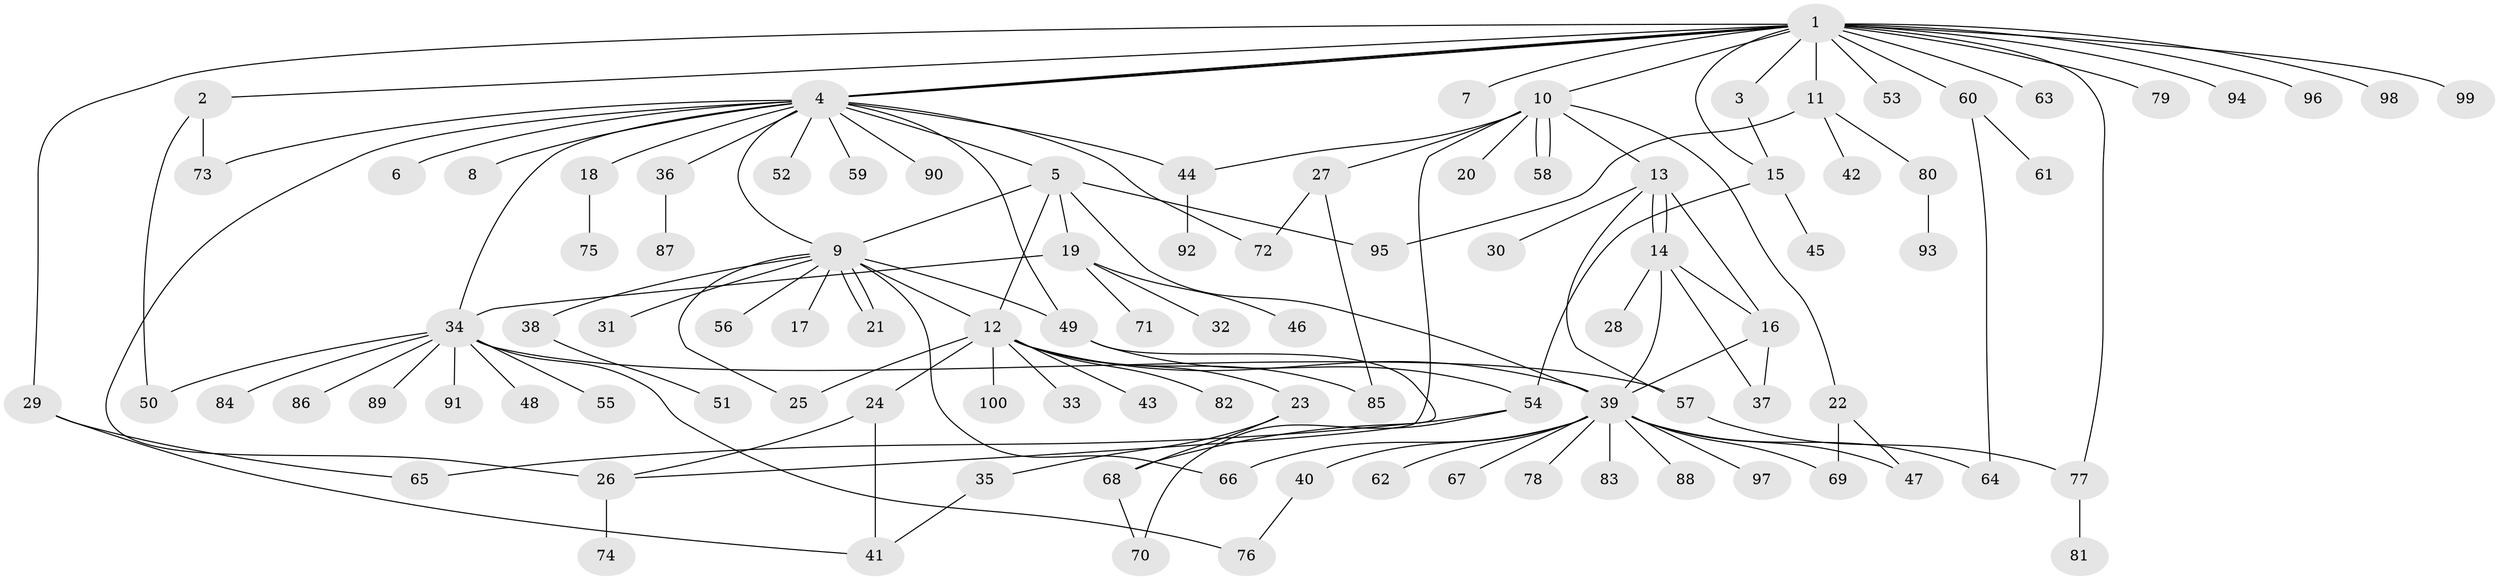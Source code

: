// coarse degree distribution, {18: 0.01282051282051282, 3: 0.08974358974358974, 2: 0.20512820512820512, 16: 0.01282051282051282, 9: 0.01282051282051282, 1: 0.5256410256410257, 13: 0.01282051282051282, 7: 0.01282051282051282, 11: 0.01282051282051282, 5: 0.038461538461538464, 6: 0.01282051282051282, 4: 0.02564102564102564, 12: 0.01282051282051282, 15: 0.01282051282051282}
// Generated by graph-tools (version 1.1) at 2025/41/03/06/25 10:41:45]
// undirected, 100 vertices, 136 edges
graph export_dot {
graph [start="1"]
  node [color=gray90,style=filled];
  1;
  2;
  3;
  4;
  5;
  6;
  7;
  8;
  9;
  10;
  11;
  12;
  13;
  14;
  15;
  16;
  17;
  18;
  19;
  20;
  21;
  22;
  23;
  24;
  25;
  26;
  27;
  28;
  29;
  30;
  31;
  32;
  33;
  34;
  35;
  36;
  37;
  38;
  39;
  40;
  41;
  42;
  43;
  44;
  45;
  46;
  47;
  48;
  49;
  50;
  51;
  52;
  53;
  54;
  55;
  56;
  57;
  58;
  59;
  60;
  61;
  62;
  63;
  64;
  65;
  66;
  67;
  68;
  69;
  70;
  71;
  72;
  73;
  74;
  75;
  76;
  77;
  78;
  79;
  80;
  81;
  82;
  83;
  84;
  85;
  86;
  87;
  88;
  89;
  90;
  91;
  92;
  93;
  94;
  95;
  96;
  97;
  98;
  99;
  100;
  1 -- 2;
  1 -- 3;
  1 -- 4;
  1 -- 4;
  1 -- 4;
  1 -- 7;
  1 -- 10;
  1 -- 11;
  1 -- 15;
  1 -- 29;
  1 -- 53;
  1 -- 60;
  1 -- 63;
  1 -- 77;
  1 -- 79;
  1 -- 94;
  1 -- 96;
  1 -- 98;
  1 -- 99;
  2 -- 50;
  2 -- 73;
  3 -- 15;
  4 -- 5;
  4 -- 6;
  4 -- 8;
  4 -- 9;
  4 -- 18;
  4 -- 26;
  4 -- 34;
  4 -- 36;
  4 -- 44;
  4 -- 49;
  4 -- 52;
  4 -- 59;
  4 -- 72;
  4 -- 73;
  4 -- 90;
  5 -- 9;
  5 -- 12;
  5 -- 19;
  5 -- 39;
  5 -- 95;
  9 -- 12;
  9 -- 17;
  9 -- 21;
  9 -- 21;
  9 -- 25;
  9 -- 31;
  9 -- 38;
  9 -- 49;
  9 -- 56;
  9 -- 66;
  10 -- 13;
  10 -- 20;
  10 -- 22;
  10 -- 26;
  10 -- 27;
  10 -- 44;
  10 -- 58;
  10 -- 58;
  11 -- 42;
  11 -- 80;
  11 -- 95;
  12 -- 23;
  12 -- 24;
  12 -- 25;
  12 -- 33;
  12 -- 39;
  12 -- 43;
  12 -- 82;
  12 -- 85;
  12 -- 100;
  13 -- 14;
  13 -- 14;
  13 -- 16;
  13 -- 30;
  13 -- 57;
  14 -- 16;
  14 -- 28;
  14 -- 37;
  14 -- 39;
  15 -- 45;
  15 -- 54;
  16 -- 37;
  16 -- 39;
  18 -- 75;
  19 -- 32;
  19 -- 34;
  19 -- 46;
  19 -- 71;
  22 -- 47;
  22 -- 69;
  23 -- 35;
  23 -- 68;
  24 -- 26;
  24 -- 41;
  26 -- 74;
  27 -- 72;
  27 -- 85;
  29 -- 41;
  29 -- 65;
  34 -- 48;
  34 -- 50;
  34 -- 55;
  34 -- 57;
  34 -- 76;
  34 -- 84;
  34 -- 86;
  34 -- 89;
  34 -- 91;
  35 -- 41;
  36 -- 87;
  38 -- 51;
  39 -- 40;
  39 -- 47;
  39 -- 62;
  39 -- 64;
  39 -- 66;
  39 -- 67;
  39 -- 69;
  39 -- 78;
  39 -- 83;
  39 -- 88;
  39 -- 97;
  40 -- 76;
  44 -- 92;
  49 -- 54;
  49 -- 68;
  54 -- 65;
  54 -- 70;
  57 -- 77;
  60 -- 61;
  60 -- 64;
  68 -- 70;
  77 -- 81;
  80 -- 93;
}
